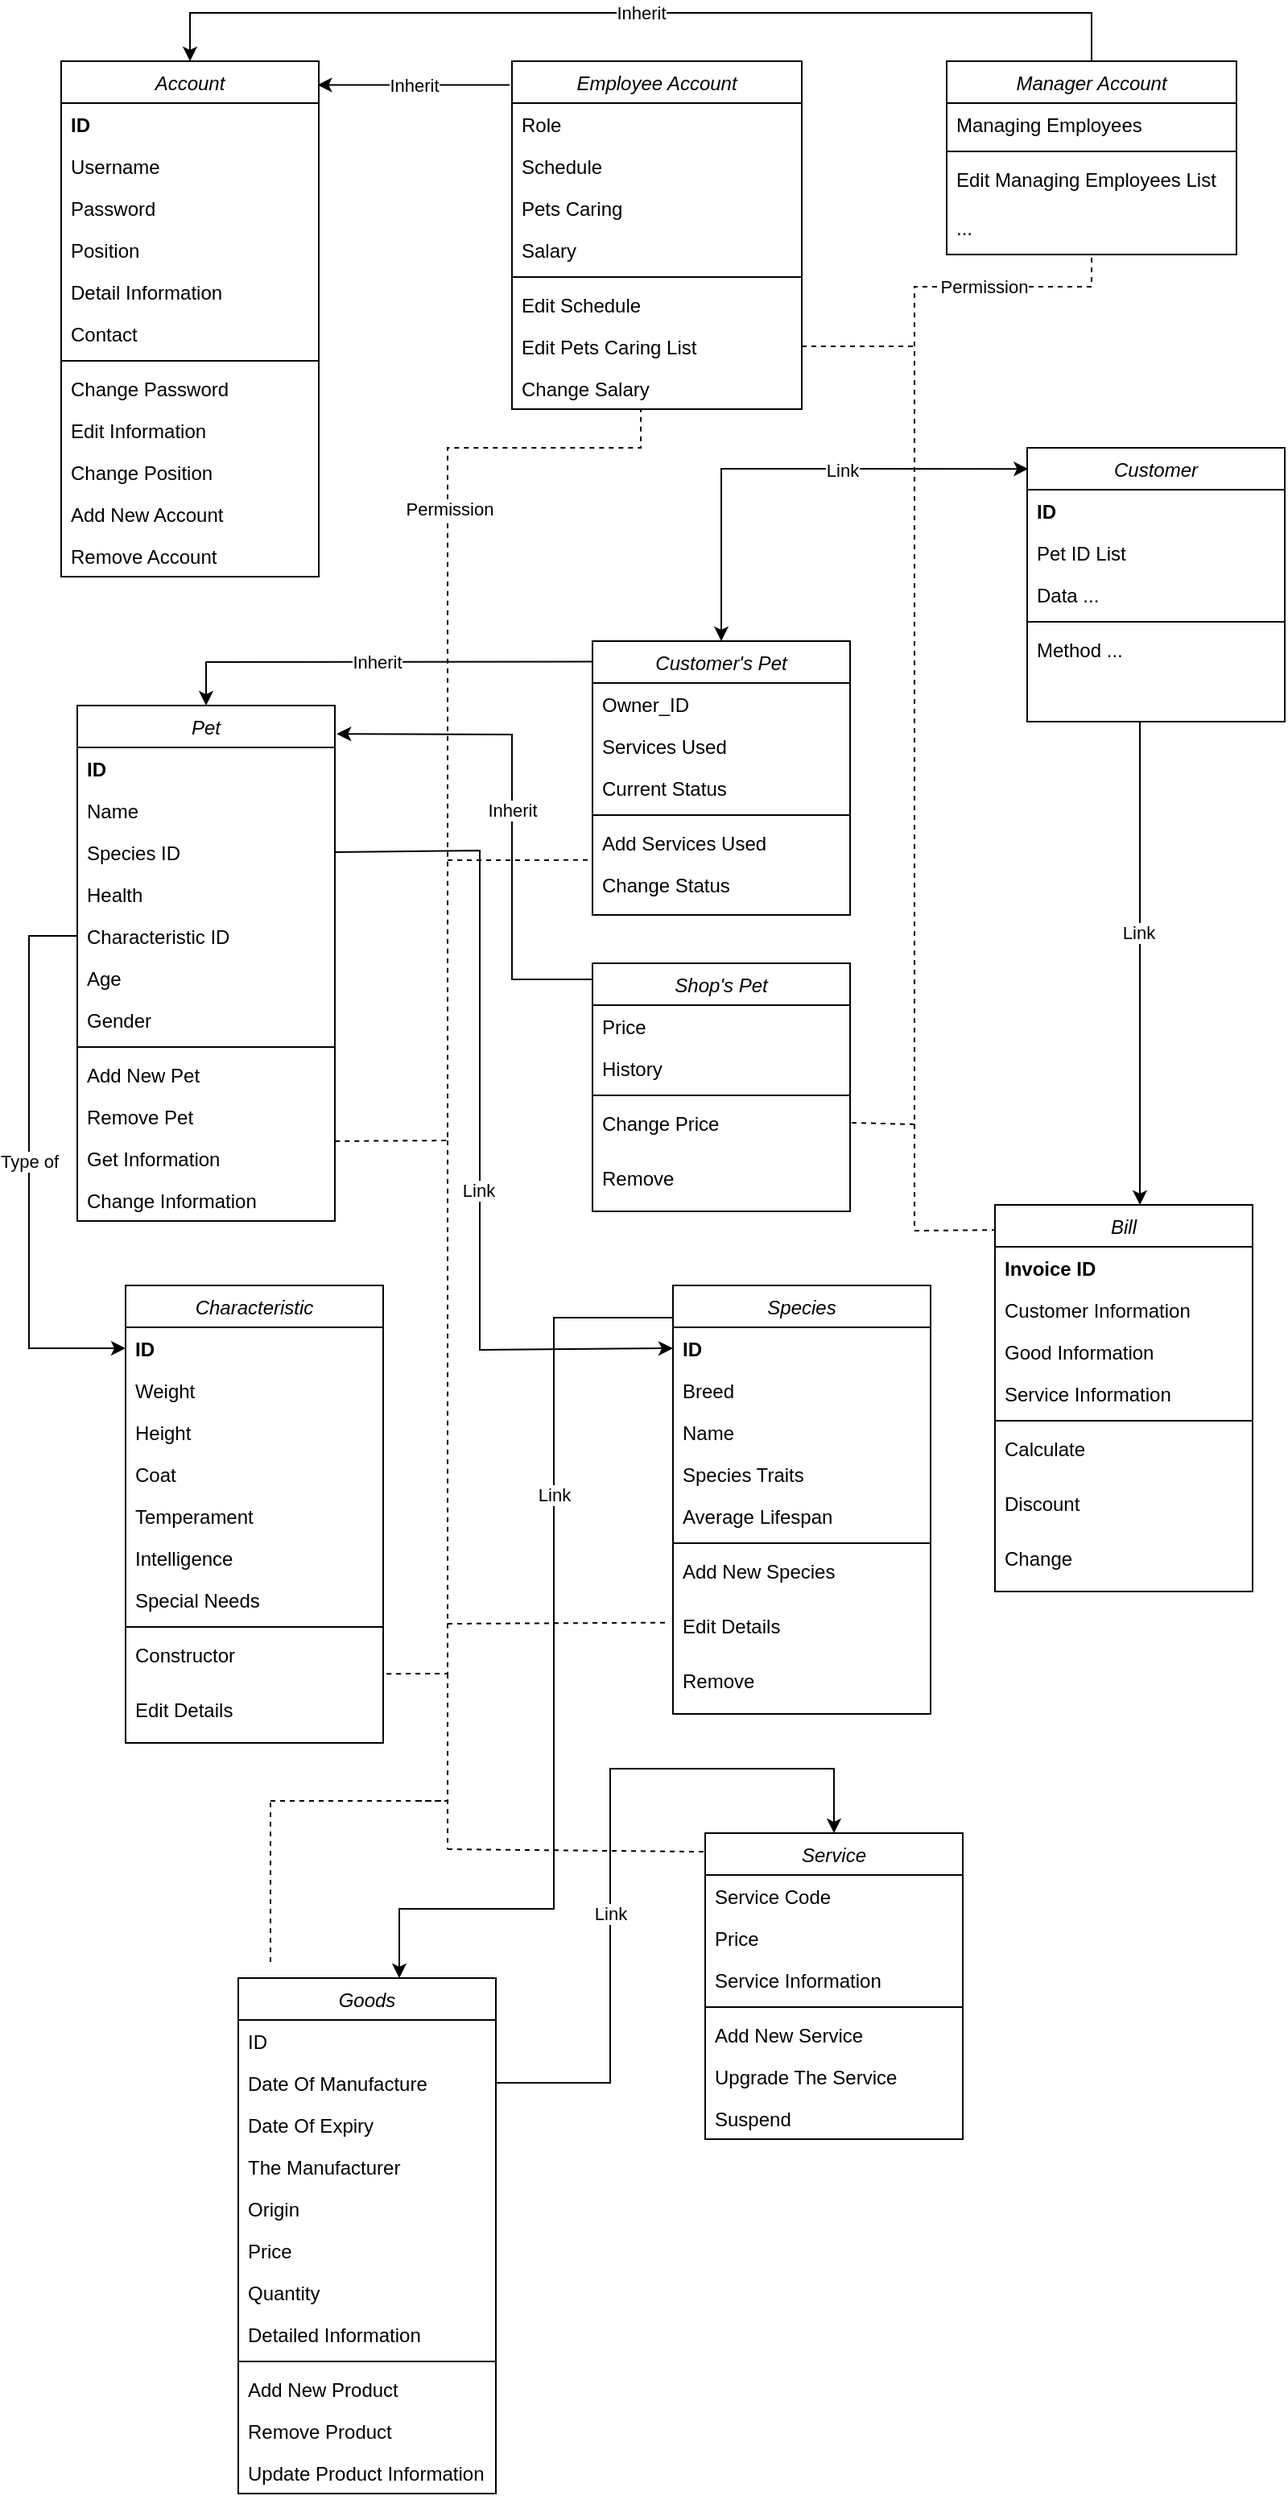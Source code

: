 <mxfile version="22.0.0" type="device">
  <diagram name="Page-1" id="6133507b-19e7-1e82-6fc7-422aa6c4b21f">
    <mxGraphModel dx="794" dy="456" grid="1" gridSize="10" guides="1" tooltips="1" connect="1" arrows="1" fold="1" page="1" pageScale="1" pageWidth="1700" pageHeight="1100" background="none" math="0" shadow="0">
      <root>
        <mxCell id="0" />
        <mxCell id="1" parent="0" />
        <mxCell id="vD1JZqpkQkLd41zSrWbo-14" value="Account" style="swimlane;fontStyle=2;align=center;verticalAlign=top;childLayout=stackLayout;horizontal=1;startSize=26;horizontalStack=0;resizeParent=1;resizeLast=0;collapsible=1;marginBottom=0;rounded=0;shadow=0;strokeWidth=1;" parent="1" vertex="1">
          <mxGeometry x="40" y="40" width="160" height="320" as="geometry">
            <mxRectangle x="220" y="120" width="160" height="26" as="alternateBounds" />
          </mxGeometry>
        </mxCell>
        <mxCell id="vD1JZqpkQkLd41zSrWbo-17" value="ID" style="text;align=left;verticalAlign=top;spacingLeft=4;spacingRight=4;overflow=hidden;rotatable=0;points=[[0,0.5],[1,0.5]];portConstraint=eastwest;rounded=0;shadow=0;html=0;fontStyle=1" parent="vD1JZqpkQkLd41zSrWbo-14" vertex="1">
          <mxGeometry y="26" width="160" height="26" as="geometry" />
        </mxCell>
        <mxCell id="vD1JZqpkQkLd41zSrWbo-15" value="Username" style="text;align=left;verticalAlign=top;spacingLeft=4;spacingRight=4;overflow=hidden;rotatable=0;points=[[0,0.5],[1,0.5]];portConstraint=eastwest;fontStyle=0" parent="vD1JZqpkQkLd41zSrWbo-14" vertex="1">
          <mxGeometry y="52" width="160" height="26" as="geometry" />
        </mxCell>
        <mxCell id="vD1JZqpkQkLd41zSrWbo-21" value="Password    " style="text;align=left;verticalAlign=top;spacingLeft=4;spacingRight=4;overflow=hidden;rotatable=0;points=[[0,0.5],[1,0.5]];portConstraint=eastwest;rounded=0;shadow=0;html=0;" parent="vD1JZqpkQkLd41zSrWbo-14" vertex="1">
          <mxGeometry y="78" width="160" height="26" as="geometry" />
        </mxCell>
        <mxCell id="vD1JZqpkQkLd41zSrWbo-23" value="Position" style="text;align=left;verticalAlign=top;spacingLeft=4;spacingRight=4;overflow=hidden;rotatable=0;points=[[0,0.5],[1,0.5]];portConstraint=eastwest;rounded=0;shadow=0;html=0;" parent="vD1JZqpkQkLd41zSrWbo-14" vertex="1">
          <mxGeometry y="104" width="160" height="26" as="geometry" />
        </mxCell>
        <mxCell id="vD1JZqpkQkLd41zSrWbo-24" value="Detail Information" style="text;align=left;verticalAlign=top;spacingLeft=4;spacingRight=4;overflow=hidden;rotatable=0;points=[[0,0.5],[1,0.5]];portConstraint=eastwest;rounded=0;shadow=0;html=0;" parent="vD1JZqpkQkLd41zSrWbo-14" vertex="1">
          <mxGeometry y="130" width="160" height="26" as="geometry" />
        </mxCell>
        <mxCell id="vD1JZqpkQkLd41zSrWbo-25" value="Contact" style="text;align=left;verticalAlign=top;spacingLeft=4;spacingRight=4;overflow=hidden;rotatable=0;points=[[0,0.5],[1,0.5]];portConstraint=eastwest;rounded=0;shadow=0;html=0;" parent="vD1JZqpkQkLd41zSrWbo-14" vertex="1">
          <mxGeometry y="156" width="160" height="26" as="geometry" />
        </mxCell>
        <mxCell id="vD1JZqpkQkLd41zSrWbo-18" value="" style="line;html=1;strokeWidth=1;align=left;verticalAlign=middle;spacingTop=-1;spacingLeft=3;spacingRight=3;rotatable=0;labelPosition=right;points=[];portConstraint=eastwest;" parent="vD1JZqpkQkLd41zSrWbo-14" vertex="1">
          <mxGeometry y="182" width="160" height="8" as="geometry" />
        </mxCell>
        <mxCell id="vD1JZqpkQkLd41zSrWbo-19" value="Change Password" style="text;align=left;verticalAlign=top;spacingLeft=4;spacingRight=4;overflow=hidden;rotatable=0;points=[[0,0.5],[1,0.5]];portConstraint=eastwest;" parent="vD1JZqpkQkLd41zSrWbo-14" vertex="1">
          <mxGeometry y="190" width="160" height="26" as="geometry" />
        </mxCell>
        <mxCell id="9jDFmo8RzugIODC1hnWa-2" value="Edit Information" style="text;align=left;verticalAlign=top;spacingLeft=4;spacingRight=4;overflow=hidden;rotatable=0;points=[[0,0.5],[1,0.5]];portConstraint=eastwest;" parent="vD1JZqpkQkLd41zSrWbo-14" vertex="1">
          <mxGeometry y="216" width="160" height="26" as="geometry" />
        </mxCell>
        <mxCell id="vD1JZqpkQkLd41zSrWbo-27" value="Change Position" style="text;align=left;verticalAlign=top;spacingLeft=4;spacingRight=4;overflow=hidden;rotatable=0;points=[[0,0.5],[1,0.5]];portConstraint=eastwest;" parent="vD1JZqpkQkLd41zSrWbo-14" vertex="1">
          <mxGeometry y="242" width="160" height="26" as="geometry" />
        </mxCell>
        <mxCell id="vD1JZqpkQkLd41zSrWbo-66" value="Add New Account" style="text;align=left;verticalAlign=top;spacingLeft=4;spacingRight=4;overflow=hidden;rotatable=0;points=[[0,0.5],[1,0.5]];portConstraint=eastwest;" parent="vD1JZqpkQkLd41zSrWbo-14" vertex="1">
          <mxGeometry y="268" width="160" height="26" as="geometry" />
        </mxCell>
        <mxCell id="9jDFmo8RzugIODC1hnWa-1" value="Remove Account" style="text;align=left;verticalAlign=top;spacingLeft=4;spacingRight=4;overflow=hidden;rotatable=0;points=[[0,0.5],[1,0.5]];portConstraint=eastwest;" parent="vD1JZqpkQkLd41zSrWbo-14" vertex="1">
          <mxGeometry y="294" width="160" height="26" as="geometry" />
        </mxCell>
        <mxCell id="vD1JZqpkQkLd41zSrWbo-28" value="Employee Account" style="swimlane;fontStyle=2;align=center;verticalAlign=top;childLayout=stackLayout;horizontal=1;startSize=26;horizontalStack=0;resizeParent=1;resizeLast=0;collapsible=1;marginBottom=0;rounded=0;shadow=0;strokeWidth=1;" parent="1" vertex="1">
          <mxGeometry x="320" y="40" width="180" height="216" as="geometry">
            <mxRectangle x="220" y="120" width="160" height="26" as="alternateBounds" />
          </mxGeometry>
        </mxCell>
        <mxCell id="9jDFmo8RzugIODC1hnWa-51" value="Role" style="text;align=left;verticalAlign=top;spacingLeft=4;spacingRight=4;overflow=hidden;rotatable=0;points=[[0,0.5],[1,0.5]];portConstraint=eastwest;rounded=0;shadow=0;html=0;" parent="vD1JZqpkQkLd41zSrWbo-28" vertex="1">
          <mxGeometry y="26" width="180" height="26" as="geometry" />
        </mxCell>
        <mxCell id="vD1JZqpkQkLd41zSrWbo-49" value="Schedule" style="text;align=left;verticalAlign=top;spacingLeft=4;spacingRight=4;overflow=hidden;rotatable=0;points=[[0,0.5],[1,0.5]];portConstraint=eastwest;rounded=0;shadow=0;html=0;" parent="vD1JZqpkQkLd41zSrWbo-28" vertex="1">
          <mxGeometry y="52" width="180" height="26" as="geometry" />
        </mxCell>
        <mxCell id="vD1JZqpkQkLd41zSrWbo-50" value="Pets Caring" style="text;align=left;verticalAlign=top;spacingLeft=4;spacingRight=4;overflow=hidden;rotatable=0;points=[[0,0.5],[1,0.5]];portConstraint=eastwest;rounded=0;shadow=0;html=0;" parent="vD1JZqpkQkLd41zSrWbo-28" vertex="1">
          <mxGeometry y="78" width="180" height="26" as="geometry" />
        </mxCell>
        <mxCell id="vD1JZqpkQkLd41zSrWbo-34" value="Salary" style="text;align=left;verticalAlign=top;spacingLeft=4;spacingRight=4;overflow=hidden;rotatable=0;points=[[0,0.5],[1,0.5]];portConstraint=eastwest;rounded=0;shadow=0;html=0;" parent="vD1JZqpkQkLd41zSrWbo-28" vertex="1">
          <mxGeometry y="104" width="180" height="26" as="geometry" />
        </mxCell>
        <mxCell id="vD1JZqpkQkLd41zSrWbo-35" value="" style="line;html=1;strokeWidth=1;align=left;verticalAlign=middle;spacingTop=-1;spacingLeft=3;spacingRight=3;rotatable=0;labelPosition=right;points=[];portConstraint=eastwest;" parent="vD1JZqpkQkLd41zSrWbo-28" vertex="1">
          <mxGeometry y="130" width="180" height="8" as="geometry" />
        </mxCell>
        <mxCell id="vD1JZqpkQkLd41zSrWbo-52" value="Edit Schedule" style="text;align=left;verticalAlign=top;spacingLeft=4;spacingRight=4;overflow=hidden;rotatable=0;points=[[0,0.5],[1,0.5]];portConstraint=eastwest;" parent="vD1JZqpkQkLd41zSrWbo-28" vertex="1">
          <mxGeometry y="138" width="180" height="26" as="geometry" />
        </mxCell>
        <mxCell id="vD1JZqpkQkLd41zSrWbo-51" value="Edit Pets Caring List" style="text;align=left;verticalAlign=top;spacingLeft=4;spacingRight=4;overflow=hidden;rotatable=0;points=[[0,0.5],[1,0.5]];portConstraint=eastwest;" parent="vD1JZqpkQkLd41zSrWbo-28" vertex="1">
          <mxGeometry y="164" width="180" height="26" as="geometry" />
        </mxCell>
        <mxCell id="9jDFmo8RzugIODC1hnWa-3" value="Change Salary" style="text;align=left;verticalAlign=top;spacingLeft=4;spacingRight=4;overflow=hidden;rotatable=0;points=[[0,0.5],[1,0.5]];portConstraint=eastwest;" parent="vD1JZqpkQkLd41zSrWbo-28" vertex="1">
          <mxGeometry y="190" width="180" height="26" as="geometry" />
        </mxCell>
        <mxCell id="vD1JZqpkQkLd41zSrWbo-43" value="" style="endArrow=classic;html=1;rounded=0;entryX=0.995;entryY=0.046;entryDx=0;entryDy=0;entryPerimeter=0;exitX=-0.008;exitY=0.068;exitDx=0;exitDy=0;exitPerimeter=0;" parent="1" source="vD1JZqpkQkLd41zSrWbo-28" target="vD1JZqpkQkLd41zSrWbo-14" edge="1">
          <mxGeometry relative="1" as="geometry">
            <mxPoint x="370" y="50" as="sourcePoint" />
            <mxPoint x="210" y="50" as="targetPoint" />
          </mxGeometry>
        </mxCell>
        <mxCell id="vD1JZqpkQkLd41zSrWbo-44" value="Inherit" style="edgeLabel;resizable=0;html=1;align=center;verticalAlign=middle;" parent="vD1JZqpkQkLd41zSrWbo-43" connectable="0" vertex="1">
          <mxGeometry relative="1" as="geometry" />
        </mxCell>
        <mxCell id="vD1JZqpkQkLd41zSrWbo-54" value="Manager Account" style="swimlane;fontStyle=2;align=center;verticalAlign=top;childLayout=stackLayout;horizontal=1;startSize=26;horizontalStack=0;resizeParent=1;resizeLast=0;collapsible=1;marginBottom=0;rounded=0;shadow=0;strokeWidth=1;" parent="1" vertex="1">
          <mxGeometry x="590" y="40" width="180" height="120" as="geometry">
            <mxRectangle x="220" y="120" width="160" height="26" as="alternateBounds" />
          </mxGeometry>
        </mxCell>
        <mxCell id="vD1JZqpkQkLd41zSrWbo-57" value="Managing Employees" style="text;align=left;verticalAlign=top;spacingLeft=4;spacingRight=4;overflow=hidden;rotatable=0;points=[[0,0.5],[1,0.5]];portConstraint=eastwest;rounded=0;shadow=0;html=0;" parent="vD1JZqpkQkLd41zSrWbo-54" vertex="1">
          <mxGeometry y="26" width="180" height="26" as="geometry" />
        </mxCell>
        <mxCell id="vD1JZqpkQkLd41zSrWbo-58" value="" style="line;html=1;strokeWidth=1;align=left;verticalAlign=middle;spacingTop=-1;spacingLeft=3;spacingRight=3;rotatable=0;labelPosition=right;points=[];portConstraint=eastwest;" parent="vD1JZqpkQkLd41zSrWbo-54" vertex="1">
          <mxGeometry y="52" width="180" height="8" as="geometry" />
        </mxCell>
        <mxCell id="9jDFmo8RzugIODC1hnWa-4" value="Edit Managing Employees List" style="text;align=left;verticalAlign=top;spacingLeft=4;spacingRight=4;overflow=hidden;rotatable=0;points=[[0,0.5],[1,0.5]];portConstraint=eastwest;" parent="vD1JZqpkQkLd41zSrWbo-54" vertex="1">
          <mxGeometry y="60" width="180" height="30" as="geometry" />
        </mxCell>
        <mxCell id="9jDFmo8RzugIODC1hnWa-8" value="..." style="text;align=left;verticalAlign=top;spacingLeft=4;spacingRight=4;overflow=hidden;rotatable=0;points=[[0,0.5],[1,0.5]];portConstraint=eastwest;" parent="vD1JZqpkQkLd41zSrWbo-54" vertex="1">
          <mxGeometry y="90" width="180" height="30" as="geometry" />
        </mxCell>
        <mxCell id="vD1JZqpkQkLd41zSrWbo-62" value="" style="endArrow=classic;html=1;rounded=0;entryX=0.5;entryY=0;entryDx=0;entryDy=0;" parent="1" target="vD1JZqpkQkLd41zSrWbo-14" edge="1">
          <mxGeometry relative="1" as="geometry">
            <mxPoint x="680" y="40" as="sourcePoint" />
            <mxPoint x="200" y="10" as="targetPoint" />
            <Array as="points">
              <mxPoint x="680" y="10" />
              <mxPoint x="120" y="10" />
            </Array>
          </mxGeometry>
        </mxCell>
        <mxCell id="vD1JZqpkQkLd41zSrWbo-63" value="Inherit" style="edgeLabel;resizable=0;html=1;align=center;verticalAlign=middle;" parent="vD1JZqpkQkLd41zSrWbo-62" connectable="0" vertex="1">
          <mxGeometry relative="1" as="geometry" />
        </mxCell>
        <mxCell id="9jDFmo8RzugIODC1hnWa-13" value="Pet" style="swimlane;fontStyle=2;align=center;verticalAlign=top;childLayout=stackLayout;horizontal=1;startSize=26;horizontalStack=0;resizeParent=1;resizeLast=0;collapsible=1;marginBottom=0;rounded=0;shadow=0;strokeWidth=1;" parent="1" vertex="1">
          <mxGeometry x="50" y="440" width="160" height="320" as="geometry">
            <mxRectangle x="220" y="120" width="160" height="26" as="alternateBounds" />
          </mxGeometry>
        </mxCell>
        <mxCell id="9jDFmo8RzugIODC1hnWa-14" value="ID" style="text;align=left;verticalAlign=top;spacingLeft=4;spacingRight=4;overflow=hidden;rotatable=0;points=[[0,0.5],[1,0.5]];portConstraint=eastwest;rounded=0;shadow=0;html=0;fontStyle=1" parent="9jDFmo8RzugIODC1hnWa-13" vertex="1">
          <mxGeometry y="26" width="160" height="26" as="geometry" />
        </mxCell>
        <mxCell id="9jDFmo8RzugIODC1hnWa-15" value="Name" style="text;align=left;verticalAlign=top;spacingLeft=4;spacingRight=4;overflow=hidden;rotatable=0;points=[[0,0.5],[1,0.5]];portConstraint=eastwest;fontStyle=0" parent="9jDFmo8RzugIODC1hnWa-13" vertex="1">
          <mxGeometry y="52" width="160" height="26" as="geometry" />
        </mxCell>
        <mxCell id="9jDFmo8RzugIODC1hnWa-16" value="Species ID" style="text;align=left;verticalAlign=top;spacingLeft=4;spacingRight=4;overflow=hidden;rotatable=0;points=[[0,0.5],[1,0.5]];portConstraint=eastwest;rounded=0;shadow=0;html=0;" parent="9jDFmo8RzugIODC1hnWa-13" vertex="1">
          <mxGeometry y="78" width="160" height="26" as="geometry" />
        </mxCell>
        <mxCell id="9jDFmo8RzugIODC1hnWa-38" value="Health" style="text;align=left;verticalAlign=top;spacingLeft=4;spacingRight=4;overflow=hidden;rotatable=0;points=[[0,0.5],[1,0.5]];portConstraint=eastwest;rounded=0;shadow=0;html=0;" parent="9jDFmo8RzugIODC1hnWa-13" vertex="1">
          <mxGeometry y="104" width="160" height="26" as="geometry" />
        </mxCell>
        <mxCell id="9jDFmo8RzugIODC1hnWa-17" value="Characteristic ID" style="text;align=left;verticalAlign=top;spacingLeft=4;spacingRight=4;overflow=hidden;rotatable=0;points=[[0,0.5],[1,0.5]];portConstraint=eastwest;rounded=0;shadow=0;html=0;" parent="9jDFmo8RzugIODC1hnWa-13" vertex="1">
          <mxGeometry y="130" width="160" height="26" as="geometry" />
        </mxCell>
        <mxCell id="9jDFmo8RzugIODC1hnWa-18" value="Age" style="text;align=left;verticalAlign=top;spacingLeft=4;spacingRight=4;overflow=hidden;rotatable=0;points=[[0,0.5],[1,0.5]];portConstraint=eastwest;rounded=0;shadow=0;html=0;" parent="9jDFmo8RzugIODC1hnWa-13" vertex="1">
          <mxGeometry y="156" width="160" height="26" as="geometry" />
        </mxCell>
        <mxCell id="9jDFmo8RzugIODC1hnWa-19" value="Gender" style="text;align=left;verticalAlign=top;spacingLeft=4;spacingRight=4;overflow=hidden;rotatable=0;points=[[0,0.5],[1,0.5]];portConstraint=eastwest;rounded=0;shadow=0;html=0;" parent="9jDFmo8RzugIODC1hnWa-13" vertex="1">
          <mxGeometry y="182" width="160" height="26" as="geometry" />
        </mxCell>
        <mxCell id="9jDFmo8RzugIODC1hnWa-20" value="" style="line;html=1;strokeWidth=1;align=left;verticalAlign=middle;spacingTop=-1;spacingLeft=3;spacingRight=3;rotatable=0;labelPosition=right;points=[];portConstraint=eastwest;" parent="9jDFmo8RzugIODC1hnWa-13" vertex="1">
          <mxGeometry y="208" width="160" height="8" as="geometry" />
        </mxCell>
        <mxCell id="9jDFmo8RzugIODC1hnWa-21" value="Add New Pet" style="text;align=left;verticalAlign=top;spacingLeft=4;spacingRight=4;overflow=hidden;rotatable=0;points=[[0,0.5],[1,0.5]];portConstraint=eastwest;" parent="9jDFmo8RzugIODC1hnWa-13" vertex="1">
          <mxGeometry y="216" width="160" height="26" as="geometry" />
        </mxCell>
        <mxCell id="9jDFmo8RzugIODC1hnWa-22" value="Remove Pet" style="text;align=left;verticalAlign=top;spacingLeft=4;spacingRight=4;overflow=hidden;rotatable=0;points=[[0,0.5],[1,0.5]];portConstraint=eastwest;" parent="9jDFmo8RzugIODC1hnWa-13" vertex="1">
          <mxGeometry y="242" width="160" height="26" as="geometry" />
        </mxCell>
        <mxCell id="9jDFmo8RzugIODC1hnWa-24" value="Get Information" style="text;align=left;verticalAlign=top;spacingLeft=4;spacingRight=4;overflow=hidden;rotatable=0;points=[[0,0.5],[1,0.5]];portConstraint=eastwest;" parent="9jDFmo8RzugIODC1hnWa-13" vertex="1">
          <mxGeometry y="268" width="160" height="26" as="geometry" />
        </mxCell>
        <mxCell id="9jDFmo8RzugIODC1hnWa-23" value="Change Information" style="text;align=left;verticalAlign=top;spacingLeft=4;spacingRight=4;overflow=hidden;rotatable=0;points=[[0,0.5],[1,0.5]];portConstraint=eastwest;" parent="9jDFmo8RzugIODC1hnWa-13" vertex="1">
          <mxGeometry y="294" width="160" height="26" as="geometry" />
        </mxCell>
        <mxCell id="9jDFmo8RzugIODC1hnWa-26" value="Customer&#39;s Pet" style="swimlane;fontStyle=2;align=center;verticalAlign=top;childLayout=stackLayout;horizontal=1;startSize=26;horizontalStack=0;resizeParent=1;resizeLast=0;collapsible=1;marginBottom=0;rounded=0;shadow=0;strokeWidth=1;" parent="1" vertex="1">
          <mxGeometry x="370" y="400" width="160" height="170" as="geometry">
            <mxRectangle x="220" y="120" width="160" height="26" as="alternateBounds" />
          </mxGeometry>
        </mxCell>
        <mxCell id="9jDFmo8RzugIODC1hnWa-31" value="Owner_ID" style="text;align=left;verticalAlign=top;spacingLeft=4;spacingRight=4;overflow=hidden;rotatable=0;points=[[0,0.5],[1,0.5]];portConstraint=eastwest;rounded=0;shadow=0;html=0;" parent="9jDFmo8RzugIODC1hnWa-26" vertex="1">
          <mxGeometry y="26" width="160" height="26" as="geometry" />
        </mxCell>
        <mxCell id="9jDFmo8RzugIODC1hnWa-32" value="Services Used" style="text;align=left;verticalAlign=top;spacingLeft=4;spacingRight=4;overflow=hidden;rotatable=0;points=[[0,0.5],[1,0.5]];portConstraint=eastwest;rounded=0;shadow=0;html=0;" parent="9jDFmo8RzugIODC1hnWa-26" vertex="1">
          <mxGeometry y="52" width="160" height="26" as="geometry" />
        </mxCell>
        <mxCell id="9jDFmo8RzugIODC1hnWa-39" value="Current Status" style="text;align=left;verticalAlign=top;spacingLeft=4;spacingRight=4;overflow=hidden;rotatable=0;points=[[0,0.5],[1,0.5]];portConstraint=eastwest;rounded=0;shadow=0;html=0;" parent="9jDFmo8RzugIODC1hnWa-26" vertex="1">
          <mxGeometry y="78" width="160" height="26" as="geometry" />
        </mxCell>
        <mxCell id="9jDFmo8RzugIODC1hnWa-33" value="" style="line;html=1;strokeWidth=1;align=left;verticalAlign=middle;spacingTop=-1;spacingLeft=3;spacingRight=3;rotatable=0;labelPosition=right;points=[];portConstraint=eastwest;" parent="9jDFmo8RzugIODC1hnWa-26" vertex="1">
          <mxGeometry y="104" width="160" height="8" as="geometry" />
        </mxCell>
        <mxCell id="9jDFmo8RzugIODC1hnWa-34" value="Add Services Used" style="text;align=left;verticalAlign=top;spacingLeft=4;spacingRight=4;overflow=hidden;rotatable=0;points=[[0,0.5],[1,0.5]];portConstraint=eastwest;" parent="9jDFmo8RzugIODC1hnWa-26" vertex="1">
          <mxGeometry y="112" width="160" height="26" as="geometry" />
        </mxCell>
        <mxCell id="9jDFmo8RzugIODC1hnWa-35" value="Change Status" style="text;align=left;verticalAlign=top;spacingLeft=4;spacingRight=4;overflow=hidden;rotatable=0;points=[[0,0.5],[1,0.5]];portConstraint=eastwest;" parent="9jDFmo8RzugIODC1hnWa-26" vertex="1">
          <mxGeometry y="138" width="160" height="26" as="geometry" />
        </mxCell>
        <mxCell id="9jDFmo8RzugIODC1hnWa-40" value="" style="endArrow=classic;html=1;rounded=0;entryX=0.5;entryY=0;entryDx=0;entryDy=0;exitX=-0.002;exitY=0.075;exitDx=0;exitDy=0;exitPerimeter=0;" parent="1" source="9jDFmo8RzugIODC1hnWa-26" target="9jDFmo8RzugIODC1hnWa-13" edge="1">
          <mxGeometry relative="1" as="geometry">
            <mxPoint x="660" y="440" as="sourcePoint" />
            <mxPoint x="100" y="465" as="targetPoint" />
            <Array as="points">
              <mxPoint x="130" y="413" />
            </Array>
          </mxGeometry>
        </mxCell>
        <mxCell id="9jDFmo8RzugIODC1hnWa-41" value="Inherit" style="edgeLabel;resizable=0;html=1;align=center;verticalAlign=middle;" parent="9jDFmo8RzugIODC1hnWa-40" connectable="0" vertex="1">
          <mxGeometry relative="1" as="geometry" />
        </mxCell>
        <mxCell id="9jDFmo8RzugIODC1hnWa-42" value="Shop&#39;s Pet" style="swimlane;fontStyle=2;align=center;verticalAlign=top;childLayout=stackLayout;horizontal=1;startSize=26;horizontalStack=0;resizeParent=1;resizeLast=0;collapsible=1;marginBottom=0;rounded=0;shadow=0;strokeWidth=1;" parent="1" vertex="1">
          <mxGeometry x="370" y="600" width="160" height="154" as="geometry">
            <mxRectangle x="220" y="120" width="160" height="26" as="alternateBounds" />
          </mxGeometry>
        </mxCell>
        <mxCell id="9jDFmo8RzugIODC1hnWa-43" value="Price" style="text;align=left;verticalAlign=top;spacingLeft=4;spacingRight=4;overflow=hidden;rotatable=0;points=[[0,0.5],[1,0.5]];portConstraint=eastwest;rounded=0;shadow=0;html=0;" parent="9jDFmo8RzugIODC1hnWa-42" vertex="1">
          <mxGeometry y="26" width="160" height="26" as="geometry" />
        </mxCell>
        <mxCell id="9jDFmo8RzugIODC1hnWa-44" value="History" style="text;align=left;verticalAlign=top;spacingLeft=4;spacingRight=4;overflow=hidden;rotatable=0;points=[[0,0.5],[1,0.5]];portConstraint=eastwest;rounded=0;shadow=0;html=0;" parent="9jDFmo8RzugIODC1hnWa-42" vertex="1">
          <mxGeometry y="52" width="160" height="26" as="geometry" />
        </mxCell>
        <mxCell id="9jDFmo8RzugIODC1hnWa-46" value="" style="line;html=1;strokeWidth=1;align=left;verticalAlign=middle;spacingTop=-1;spacingLeft=3;spacingRight=3;rotatable=0;labelPosition=right;points=[];portConstraint=eastwest;" parent="9jDFmo8RzugIODC1hnWa-42" vertex="1">
          <mxGeometry y="78" width="160" height="8" as="geometry" />
        </mxCell>
        <mxCell id="9jDFmo8RzugIODC1hnWa-47" value="Change Price" style="text;align=left;verticalAlign=top;spacingLeft=4;spacingRight=4;overflow=hidden;rotatable=0;points=[[0,0.5],[1,0.5]];portConstraint=eastwest;" parent="9jDFmo8RzugIODC1hnWa-42" vertex="1">
          <mxGeometry y="86" width="160" height="34" as="geometry" />
        </mxCell>
        <mxCell id="9jDFmo8RzugIODC1hnWa-102" value="Remove" style="text;align=left;verticalAlign=top;spacingLeft=4;spacingRight=4;overflow=hidden;rotatable=0;points=[[0,0.5],[1,0.5]];portConstraint=eastwest;" parent="9jDFmo8RzugIODC1hnWa-42" vertex="1">
          <mxGeometry y="120" width="160" height="34" as="geometry" />
        </mxCell>
        <mxCell id="9jDFmo8RzugIODC1hnWa-49" value="" style="endArrow=classic;html=1;rounded=0;entryX=1.007;entryY=0.055;entryDx=0;entryDy=0;exitX=-0.002;exitY=0.075;exitDx=0;exitDy=0;exitPerimeter=0;entryPerimeter=0;" parent="1" target="9jDFmo8RzugIODC1hnWa-13" edge="1">
          <mxGeometry relative="1" as="geometry">
            <mxPoint x="370" y="610" as="sourcePoint" />
            <mxPoint x="130" y="637" as="targetPoint" />
            <Array as="points">
              <mxPoint x="320" y="610" />
              <mxPoint x="320" y="458" />
            </Array>
          </mxGeometry>
        </mxCell>
        <mxCell id="9jDFmo8RzugIODC1hnWa-50" value="Inherit" style="edgeLabel;resizable=0;html=1;align=center;verticalAlign=middle;" parent="9jDFmo8RzugIODC1hnWa-49" connectable="0" vertex="1">
          <mxGeometry relative="1" as="geometry" />
        </mxCell>
        <mxCell id="9jDFmo8RzugIODC1hnWa-53" value="Species" style="swimlane;fontStyle=2;align=center;verticalAlign=top;childLayout=stackLayout;horizontal=1;startSize=26;horizontalStack=0;resizeParent=1;resizeLast=0;collapsible=1;marginBottom=0;rounded=0;shadow=0;strokeWidth=1;" parent="1" vertex="1">
          <mxGeometry x="420" y="800" width="160" height="266" as="geometry">
            <mxRectangle x="220" y="120" width="160" height="26" as="alternateBounds" />
          </mxGeometry>
        </mxCell>
        <mxCell id="9jDFmo8RzugIODC1hnWa-54" value="ID" style="text;align=left;verticalAlign=top;spacingLeft=4;spacingRight=4;overflow=hidden;rotatable=0;points=[[0,0.5],[1,0.5]];portConstraint=eastwest;rounded=0;shadow=0;html=0;fontStyle=1" parent="9jDFmo8RzugIODC1hnWa-53" vertex="1">
          <mxGeometry y="26" width="160" height="26" as="geometry" />
        </mxCell>
        <mxCell id="9jDFmo8RzugIODC1hnWa-55" value="Breed" style="text;align=left;verticalAlign=top;spacingLeft=4;spacingRight=4;overflow=hidden;rotatable=0;points=[[0,0.5],[1,0.5]];portConstraint=eastwest;rounded=0;shadow=0;html=0;" parent="9jDFmo8RzugIODC1hnWa-53" vertex="1">
          <mxGeometry y="52" width="160" height="26" as="geometry" />
        </mxCell>
        <mxCell id="9jDFmo8RzugIODC1hnWa-61" value="Name" style="text;align=left;verticalAlign=top;spacingLeft=4;spacingRight=4;overflow=hidden;rotatable=0;points=[[0,0.5],[1,0.5]];portConstraint=eastwest;rounded=0;shadow=0;html=0;" parent="9jDFmo8RzugIODC1hnWa-53" vertex="1">
          <mxGeometry y="78" width="160" height="26" as="geometry" />
        </mxCell>
        <mxCell id="9jDFmo8RzugIODC1hnWa-62" value="Species Traits" style="text;align=left;verticalAlign=top;spacingLeft=4;spacingRight=4;overflow=hidden;rotatable=0;points=[[0,0.5],[1,0.5]];portConstraint=eastwest;rounded=0;shadow=0;html=0;" parent="9jDFmo8RzugIODC1hnWa-53" vertex="1">
          <mxGeometry y="104" width="160" height="26" as="geometry" />
        </mxCell>
        <mxCell id="9jDFmo8RzugIODC1hnWa-63" value="Average Lifespan" style="text;align=left;verticalAlign=top;spacingLeft=4;spacingRight=4;overflow=hidden;rotatable=0;points=[[0,0.5],[1,0.5]];portConstraint=eastwest;rounded=0;shadow=0;html=0;" parent="9jDFmo8RzugIODC1hnWa-53" vertex="1">
          <mxGeometry y="130" width="160" height="26" as="geometry" />
        </mxCell>
        <mxCell id="9jDFmo8RzugIODC1hnWa-56" value="" style="line;html=1;strokeWidth=1;align=left;verticalAlign=middle;spacingTop=-1;spacingLeft=3;spacingRight=3;rotatable=0;labelPosition=right;points=[];portConstraint=eastwest;" parent="9jDFmo8RzugIODC1hnWa-53" vertex="1">
          <mxGeometry y="156" width="160" height="8" as="geometry" />
        </mxCell>
        <mxCell id="9jDFmo8RzugIODC1hnWa-92" value="Add New Species" style="text;align=left;verticalAlign=top;spacingLeft=4;spacingRight=4;overflow=hidden;rotatable=0;points=[[0,0.5],[1,0.5]];portConstraint=eastwest;" parent="9jDFmo8RzugIODC1hnWa-53" vertex="1">
          <mxGeometry y="164" width="160" height="34" as="geometry" />
        </mxCell>
        <mxCell id="9jDFmo8RzugIODC1hnWa-57" value="Edit Details" style="text;align=left;verticalAlign=top;spacingLeft=4;spacingRight=4;overflow=hidden;rotatable=0;points=[[0,0.5],[1,0.5]];portConstraint=eastwest;" parent="9jDFmo8RzugIODC1hnWa-53" vertex="1">
          <mxGeometry y="198" width="160" height="34" as="geometry" />
        </mxCell>
        <mxCell id="9jDFmo8RzugIODC1hnWa-93" value="Remove" style="text;align=left;verticalAlign=top;spacingLeft=4;spacingRight=4;overflow=hidden;rotatable=0;points=[[0,0.5],[1,0.5]];portConstraint=eastwest;" parent="9jDFmo8RzugIODC1hnWa-53" vertex="1">
          <mxGeometry y="232" width="160" height="34" as="geometry" />
        </mxCell>
        <mxCell id="9jDFmo8RzugIODC1hnWa-58" value="" style="endArrow=classic;html=1;rounded=0;exitX=1;exitY=0.5;exitDx=0;exitDy=0;entryX=0;entryY=0.5;entryDx=0;entryDy=0;" parent="1" source="9jDFmo8RzugIODC1hnWa-16" target="9jDFmo8RzugIODC1hnWa-54" edge="1">
          <mxGeometry width="50" height="50" relative="1" as="geometry">
            <mxPoint x="240" y="575" as="sourcePoint" />
            <mxPoint x="310" y="810" as="targetPoint" />
            <Array as="points">
              <mxPoint x="300" y="530" />
              <mxPoint x="300" y="840" />
            </Array>
          </mxGeometry>
        </mxCell>
        <mxCell id="9jDFmo8RzugIODC1hnWa-60" value="Link" style="edgeLabel;html=1;align=center;verticalAlign=middle;resizable=0;points=[];" parent="9jDFmo8RzugIODC1hnWa-58" vertex="1" connectable="0">
          <mxGeometry x="0.155" y="-1" relative="1" as="geometry">
            <mxPoint as="offset" />
          </mxGeometry>
        </mxCell>
        <mxCell id="9jDFmo8RzugIODC1hnWa-64" value="Characteristic" style="swimlane;fontStyle=2;align=center;verticalAlign=top;childLayout=stackLayout;horizontal=1;startSize=26;horizontalStack=0;resizeParent=1;resizeLast=0;collapsible=1;marginBottom=0;rounded=0;shadow=0;strokeWidth=1;" parent="1" vertex="1">
          <mxGeometry x="80" y="800" width="160" height="284" as="geometry">
            <mxRectangle x="220" y="120" width="160" height="26" as="alternateBounds" />
          </mxGeometry>
        </mxCell>
        <mxCell id="9jDFmo8RzugIODC1hnWa-65" value="ID" style="text;align=left;verticalAlign=top;spacingLeft=4;spacingRight=4;overflow=hidden;rotatable=0;points=[[0,0.5],[1,0.5]];portConstraint=eastwest;rounded=0;shadow=0;html=0;fontStyle=1" parent="9jDFmo8RzugIODC1hnWa-64" vertex="1">
          <mxGeometry y="26" width="160" height="26" as="geometry" />
        </mxCell>
        <mxCell id="9jDFmo8RzugIODC1hnWa-66" value="Weight" style="text;align=left;verticalAlign=top;spacingLeft=4;spacingRight=4;overflow=hidden;rotatable=0;points=[[0,0.5],[1,0.5]];portConstraint=eastwest;rounded=0;shadow=0;html=0;" parent="9jDFmo8RzugIODC1hnWa-64" vertex="1">
          <mxGeometry y="52" width="160" height="26" as="geometry" />
        </mxCell>
        <mxCell id="9jDFmo8RzugIODC1hnWa-67" value="Height" style="text;align=left;verticalAlign=top;spacingLeft=4;spacingRight=4;overflow=hidden;rotatable=0;points=[[0,0.5],[1,0.5]];portConstraint=eastwest;rounded=0;shadow=0;html=0;" parent="9jDFmo8RzugIODC1hnWa-64" vertex="1">
          <mxGeometry y="78" width="160" height="26" as="geometry" />
        </mxCell>
        <mxCell id="9jDFmo8RzugIODC1hnWa-68" value="Coat" style="text;align=left;verticalAlign=top;spacingLeft=4;spacingRight=4;overflow=hidden;rotatable=0;points=[[0,0.5],[1,0.5]];portConstraint=eastwest;rounded=0;shadow=0;html=0;" parent="9jDFmo8RzugIODC1hnWa-64" vertex="1">
          <mxGeometry y="104" width="160" height="26" as="geometry" />
        </mxCell>
        <mxCell id="9jDFmo8RzugIODC1hnWa-69" value="Temperament" style="text;align=left;verticalAlign=top;spacingLeft=4;spacingRight=4;overflow=hidden;rotatable=0;points=[[0,0.5],[1,0.5]];portConstraint=eastwest;rounded=0;shadow=0;html=0;" parent="9jDFmo8RzugIODC1hnWa-64" vertex="1">
          <mxGeometry y="130" width="160" height="26" as="geometry" />
        </mxCell>
        <mxCell id="9jDFmo8RzugIODC1hnWa-80" value="Intelligence" style="text;align=left;verticalAlign=top;spacingLeft=4;spacingRight=4;overflow=hidden;rotatable=0;points=[[0,0.5],[1,0.5]];portConstraint=eastwest;rounded=0;shadow=0;html=0;" parent="9jDFmo8RzugIODC1hnWa-64" vertex="1">
          <mxGeometry y="156" width="160" height="26" as="geometry" />
        </mxCell>
        <mxCell id="9jDFmo8RzugIODC1hnWa-81" value="Special Needs" style="text;align=left;verticalAlign=top;spacingLeft=4;spacingRight=4;overflow=hidden;rotatable=0;points=[[0,0.5],[1,0.5]];portConstraint=eastwest;rounded=0;shadow=0;html=0;" parent="9jDFmo8RzugIODC1hnWa-64" vertex="1">
          <mxGeometry y="182" width="160" height="26" as="geometry" />
        </mxCell>
        <mxCell id="9jDFmo8RzugIODC1hnWa-70" value="" style="line;html=1;strokeWidth=1;align=left;verticalAlign=middle;spacingTop=-1;spacingLeft=3;spacingRight=3;rotatable=0;labelPosition=right;points=[];portConstraint=eastwest;" parent="9jDFmo8RzugIODC1hnWa-64" vertex="1">
          <mxGeometry y="208" width="160" height="8" as="geometry" />
        </mxCell>
        <mxCell id="9jDFmo8RzugIODC1hnWa-94" value="Constructor" style="text;align=left;verticalAlign=top;spacingLeft=4;spacingRight=4;overflow=hidden;rotatable=0;points=[[0,0.5],[1,0.5]];portConstraint=eastwest;" parent="9jDFmo8RzugIODC1hnWa-64" vertex="1">
          <mxGeometry y="216" width="160" height="34" as="geometry" />
        </mxCell>
        <mxCell id="9jDFmo8RzugIODC1hnWa-71" value="Edit Details" style="text;align=left;verticalAlign=top;spacingLeft=4;spacingRight=4;overflow=hidden;rotatable=0;points=[[0,0.5],[1,0.5]];portConstraint=eastwest;" parent="9jDFmo8RzugIODC1hnWa-64" vertex="1">
          <mxGeometry y="250" width="160" height="34" as="geometry" />
        </mxCell>
        <mxCell id="9jDFmo8RzugIODC1hnWa-78" value="" style="endArrow=classic;html=1;rounded=0;exitX=0;exitY=0.5;exitDx=0;exitDy=0;entryX=0;entryY=0.5;entryDx=0;entryDy=0;" parent="1" source="9jDFmo8RzugIODC1hnWa-17" target="9jDFmo8RzugIODC1hnWa-65" edge="1">
          <mxGeometry width="50" height="50" relative="1" as="geometry">
            <mxPoint x="20" y="550" as="sourcePoint" />
            <mxPoint x="20" y="840" as="targetPoint" />
            <Array as="points">
              <mxPoint x="20" y="583" />
              <mxPoint x="20" y="839" />
            </Array>
          </mxGeometry>
        </mxCell>
        <mxCell id="9jDFmo8RzugIODC1hnWa-79" value="Type of" style="edgeLabel;html=1;align=center;verticalAlign=middle;resizable=0;points=[];" parent="9jDFmo8RzugIODC1hnWa-78" vertex="1" connectable="0">
          <mxGeometry x="-0.018" relative="1" as="geometry">
            <mxPoint as="offset" />
          </mxGeometry>
        </mxCell>
        <mxCell id="9jDFmo8RzugIODC1hnWa-83" value="Customer" style="swimlane;fontStyle=2;align=center;verticalAlign=top;childLayout=stackLayout;horizontal=1;startSize=26;horizontalStack=0;resizeParent=1;resizeLast=0;collapsible=1;marginBottom=0;rounded=0;shadow=0;strokeWidth=1;" parent="1" vertex="1">
          <mxGeometry x="640" y="280" width="160" height="170" as="geometry">
            <mxRectangle x="220" y="120" width="160" height="26" as="alternateBounds" />
          </mxGeometry>
        </mxCell>
        <mxCell id="9jDFmo8RzugIODC1hnWa-84" value="ID" style="text;align=left;verticalAlign=top;spacingLeft=4;spacingRight=4;overflow=hidden;rotatable=0;points=[[0,0.5],[1,0.5]];portConstraint=eastwest;rounded=0;shadow=0;html=0;fontStyle=1" parent="9jDFmo8RzugIODC1hnWa-83" vertex="1">
          <mxGeometry y="26" width="160" height="26" as="geometry" />
        </mxCell>
        <mxCell id="9jDFmo8RzugIODC1hnWa-85" value="Pet ID List" style="text;align=left;verticalAlign=top;spacingLeft=4;spacingRight=4;overflow=hidden;rotatable=0;points=[[0,0.5],[1,0.5]];portConstraint=eastwest;rounded=0;shadow=0;html=0;" parent="9jDFmo8RzugIODC1hnWa-83" vertex="1">
          <mxGeometry y="52" width="160" height="26" as="geometry" />
        </mxCell>
        <mxCell id="9jDFmo8RzugIODC1hnWa-95" value="Data ..." style="text;align=left;verticalAlign=top;spacingLeft=4;spacingRight=4;overflow=hidden;rotatable=0;points=[[0,0.5],[1,0.5]];portConstraint=eastwest;rounded=0;shadow=0;html=0;" parent="9jDFmo8RzugIODC1hnWa-83" vertex="1">
          <mxGeometry y="78" width="160" height="26" as="geometry" />
        </mxCell>
        <mxCell id="9jDFmo8RzugIODC1hnWa-87" value="" style="line;html=1;strokeWidth=1;align=left;verticalAlign=middle;spacingTop=-1;spacingLeft=3;spacingRight=3;rotatable=0;labelPosition=right;points=[];portConstraint=eastwest;" parent="9jDFmo8RzugIODC1hnWa-83" vertex="1">
          <mxGeometry y="104" width="160" height="8" as="geometry" />
        </mxCell>
        <mxCell id="9jDFmo8RzugIODC1hnWa-89" value="Method ..." style="text;align=left;verticalAlign=top;spacingLeft=4;spacingRight=4;overflow=hidden;rotatable=0;points=[[0,0.5],[1,0.5]];portConstraint=eastwest;" parent="9jDFmo8RzugIODC1hnWa-83" vertex="1">
          <mxGeometry y="112" width="160" height="26" as="geometry" />
        </mxCell>
        <mxCell id="9jDFmo8RzugIODC1hnWa-90" value="" style="endArrow=classic;startArrow=classic;html=1;rounded=0;entryX=0.004;entryY=0.077;entryDx=0;entryDy=0;entryPerimeter=0;" parent="1" target="9jDFmo8RzugIODC1hnWa-83" edge="1">
          <mxGeometry width="50" height="50" relative="1" as="geometry">
            <mxPoint x="450" y="400" as="sourcePoint" />
            <mxPoint x="500" y="350" as="targetPoint" />
            <Array as="points">
              <mxPoint x="450" y="293" />
            </Array>
          </mxGeometry>
        </mxCell>
        <mxCell id="9jDFmo8RzugIODC1hnWa-91" value="Link" style="edgeLabel;html=1;align=center;verticalAlign=middle;resizable=0;points=[];" parent="9jDFmo8RzugIODC1hnWa-90" vertex="1" connectable="0">
          <mxGeometry x="0.22" y="-1" relative="1" as="geometry">
            <mxPoint as="offset" />
          </mxGeometry>
        </mxCell>
        <mxCell id="9jDFmo8RzugIODC1hnWa-101" value="" style="endArrow=none;dashed=1;html=1;rounded=0;" parent="1" edge="1">
          <mxGeometry width="50" height="50" relative="1" as="geometry">
            <mxPoint x="531" y="699" as="sourcePoint" />
            <mxPoint x="680" y="160" as="targetPoint" />
            <Array as="points">
              <mxPoint x="570" y="700" />
              <mxPoint x="570" y="520" />
              <mxPoint x="570" y="180" />
              <mxPoint x="680" y="180" />
            </Array>
          </mxGeometry>
        </mxCell>
        <mxCell id="9jDFmo8RzugIODC1hnWa-108" value="Permission" style="edgeLabel;html=1;align=center;verticalAlign=middle;resizable=0;points=[];" parent="9jDFmo8RzugIODC1hnWa-101" vertex="1" connectable="0">
          <mxGeometry x="0.747" relative="1" as="geometry">
            <mxPoint as="offset" />
          </mxGeometry>
        </mxCell>
        <mxCell id="9jDFmo8RzugIODC1hnWa-103" value="" style="endArrow=none;dashed=1;html=1;rounded=0;exitX=1.001;exitY=1.094;exitDx=0;exitDy=0;exitPerimeter=0;" parent="1" source="9jDFmo8RzugIODC1hnWa-22" edge="1">
          <mxGeometry width="50" height="50" relative="1" as="geometry">
            <mxPoint x="270" y="280" as="sourcePoint" />
            <mxPoint x="400" y="256" as="targetPoint" />
            <Array as="points">
              <mxPoint x="280" y="710" />
              <mxPoint x="280" y="280" />
              <mxPoint x="400" y="280" />
            </Array>
          </mxGeometry>
        </mxCell>
        <mxCell id="9jDFmo8RzugIODC1hnWa-105" value="Permission" style="edgeLabel;html=1;align=center;verticalAlign=middle;resizable=0;points=[];" parent="9jDFmo8RzugIODC1hnWa-103" vertex="1" connectable="0">
          <mxGeometry x="0.436" y="-1" relative="1" as="geometry">
            <mxPoint as="offset" />
          </mxGeometry>
        </mxCell>
        <mxCell id="9jDFmo8RzugIODC1hnWa-104" value="" style="endArrow=none;dashed=1;html=1;rounded=0;exitX=1.013;exitY=0.738;exitDx=0;exitDy=0;exitPerimeter=0;" parent="1" source="9jDFmo8RzugIODC1hnWa-94" edge="1">
          <mxGeometry width="50" height="50" relative="1" as="geometry">
            <mxPoint x="280" y="1040" as="sourcePoint" />
            <mxPoint x="280" y="710" as="targetPoint" />
            <Array as="points">
              <mxPoint x="280" y="1041" />
            </Array>
          </mxGeometry>
        </mxCell>
        <mxCell id="9jDFmo8RzugIODC1hnWa-107" value="" style="endArrow=none;dashed=1;html=1;rounded=0;exitX=1;exitY=0.5;exitDx=0;exitDy=0;" parent="1" source="vD1JZqpkQkLd41zSrWbo-51" edge="1">
          <mxGeometry width="50" height="50" relative="1" as="geometry">
            <mxPoint x="520" y="256" as="sourcePoint" />
            <mxPoint x="570" y="217" as="targetPoint" />
          </mxGeometry>
        </mxCell>
        <mxCell id="9jDFmo8RzugIODC1hnWa-109" value="" style="endArrow=none;dashed=1;html=1;rounded=0;entryX=-0.005;entryY=-0.08;entryDx=0;entryDy=0;entryPerimeter=0;" parent="1" target="9jDFmo8RzugIODC1hnWa-35" edge="1">
          <mxGeometry width="50" height="50" relative="1" as="geometry">
            <mxPoint x="280" y="536" as="sourcePoint" />
            <mxPoint x="330" y="500" as="targetPoint" />
          </mxGeometry>
        </mxCell>
        <mxCell id="9jDFmo8RzugIODC1hnWa-110" value="" style="endArrow=none;dashed=1;html=1;rounded=0;entryX=-0.014;entryY=0.333;entryDx=0;entryDy=0;entryPerimeter=0;" parent="1" target="9jDFmo8RzugIODC1hnWa-57" edge="1">
          <mxGeometry width="50" height="50" relative="1" as="geometry">
            <mxPoint x="280" y="1010" as="sourcePoint" />
            <mxPoint x="330" y="960" as="targetPoint" />
          </mxGeometry>
        </mxCell>
        <mxCell id="5jSCfE0nKSYUT8d0jtVA-19" style="edgeStyle=orthogonalEdgeStyle;rounded=0;orthogonalLoop=1;jettySize=auto;html=1;" parent="1" edge="1">
          <mxGeometry relative="1" as="geometry">
            <mxPoint x="700" y="690" as="targetPoint" />
            <mxPoint x="700" y="690" as="sourcePoint" />
          </mxGeometry>
        </mxCell>
        <mxCell id="5jSCfE0nKSYUT8d0jtVA-10" value="Goods" style="swimlane;fontStyle=2;align=center;verticalAlign=top;childLayout=stackLayout;horizontal=1;startSize=26;horizontalStack=0;resizeParent=1;resizeLast=0;collapsible=1;marginBottom=0;rounded=0;shadow=0;strokeWidth=1;" parent="1" vertex="1">
          <mxGeometry x="150" y="1230" width="160" height="320" as="geometry">
            <mxRectangle x="220" y="120" width="160" height="26" as="alternateBounds" />
          </mxGeometry>
        </mxCell>
        <mxCell id="5jSCfE0nKSYUT8d0jtVA-11" value="ID" style="text;align=left;verticalAlign=top;spacingLeft=4;spacingRight=4;overflow=hidden;rotatable=0;points=[[0,0.5],[1,0.5]];portConstraint=eastwest;rounded=0;shadow=0;html=0;" parent="5jSCfE0nKSYUT8d0jtVA-10" vertex="1">
          <mxGeometry y="26" width="160" height="26" as="geometry" />
        </mxCell>
        <mxCell id="5jSCfE0nKSYUT8d0jtVA-12" value="Date Of Manufacture" style="text;align=left;verticalAlign=top;spacingLeft=4;spacingRight=4;overflow=hidden;rotatable=0;points=[[0,0.5],[1,0.5]];portConstraint=eastwest;rounded=0;shadow=0;html=0;" parent="5jSCfE0nKSYUT8d0jtVA-10" vertex="1">
          <mxGeometry y="52" width="160" height="26" as="geometry" />
        </mxCell>
        <mxCell id="5jSCfE0nKSYUT8d0jtVA-43" value="Date Of Expiry&#xa;" style="text;align=left;verticalAlign=top;spacingLeft=4;spacingRight=4;overflow=hidden;rotatable=0;points=[[0,0.5],[1,0.5]];portConstraint=eastwest;rounded=0;shadow=0;html=0;" parent="5jSCfE0nKSYUT8d0jtVA-10" vertex="1">
          <mxGeometry y="78" width="160" height="26" as="geometry" />
        </mxCell>
        <mxCell id="5jSCfE0nKSYUT8d0jtVA-44" value="The Manufacturer" style="text;align=left;verticalAlign=top;spacingLeft=4;spacingRight=4;overflow=hidden;rotatable=0;points=[[0,0.5],[1,0.5]];portConstraint=eastwest;rounded=0;shadow=0;html=0;" parent="5jSCfE0nKSYUT8d0jtVA-10" vertex="1">
          <mxGeometry y="104" width="160" height="26" as="geometry" />
        </mxCell>
        <mxCell id="5jSCfE0nKSYUT8d0jtVA-45" value="Origin" style="text;align=left;verticalAlign=top;spacingLeft=4;spacingRight=4;overflow=hidden;rotatable=0;points=[[0,0.5],[1,0.5]];portConstraint=eastwest;rounded=0;shadow=0;html=0;" parent="5jSCfE0nKSYUT8d0jtVA-10" vertex="1">
          <mxGeometry y="130" width="160" height="26" as="geometry" />
        </mxCell>
        <mxCell id="5jSCfE0nKSYUT8d0jtVA-46" value="Price" style="text;align=left;verticalAlign=top;spacingLeft=4;spacingRight=4;overflow=hidden;rotatable=0;points=[[0,0.5],[1,0.5]];portConstraint=eastwest;rounded=0;shadow=0;html=0;" parent="5jSCfE0nKSYUT8d0jtVA-10" vertex="1">
          <mxGeometry y="156" width="160" height="26" as="geometry" />
        </mxCell>
        <mxCell id="5jSCfE0nKSYUT8d0jtVA-47" value="Quantity&#xa;" style="text;align=left;verticalAlign=top;spacingLeft=4;spacingRight=4;overflow=hidden;rotatable=0;points=[[0,0.5],[1,0.5]];portConstraint=eastwest;rounded=0;shadow=0;html=0;" parent="5jSCfE0nKSYUT8d0jtVA-10" vertex="1">
          <mxGeometry y="182" width="160" height="26" as="geometry" />
        </mxCell>
        <mxCell id="5jSCfE0nKSYUT8d0jtVA-50" value="Detailed Information" style="text;align=left;verticalAlign=top;spacingLeft=4;spacingRight=4;overflow=hidden;rotatable=0;points=[[0,0.5],[1,0.5]];portConstraint=eastwest;rounded=0;shadow=0;html=0;" parent="5jSCfE0nKSYUT8d0jtVA-10" vertex="1">
          <mxGeometry y="208" width="160" height="26" as="geometry" />
        </mxCell>
        <mxCell id="5jSCfE0nKSYUT8d0jtVA-14" value="" style="line;html=1;strokeWidth=1;align=left;verticalAlign=middle;spacingTop=-1;spacingLeft=3;spacingRight=3;rotatable=0;labelPosition=right;points=[];portConstraint=eastwest;" parent="5jSCfE0nKSYUT8d0jtVA-10" vertex="1">
          <mxGeometry y="234" width="160" height="8" as="geometry" />
        </mxCell>
        <mxCell id="5jSCfE0nKSYUT8d0jtVA-16" value="Add New Product" style="text;align=left;verticalAlign=top;spacingLeft=4;spacingRight=4;overflow=hidden;rotatable=0;points=[[0,0.5],[1,0.5]];portConstraint=eastwest;" parent="5jSCfE0nKSYUT8d0jtVA-10" vertex="1">
          <mxGeometry y="242" width="160" height="26" as="geometry" />
        </mxCell>
        <mxCell id="5jSCfE0nKSYUT8d0jtVA-17" value="Remove Product" style="text;align=left;verticalAlign=top;spacingLeft=4;spacingRight=4;overflow=hidden;rotatable=0;points=[[0,0.5],[1,0.5]];portConstraint=eastwest;" parent="5jSCfE0nKSYUT8d0jtVA-10" vertex="1">
          <mxGeometry y="268" width="160" height="26" as="geometry" />
        </mxCell>
        <mxCell id="5jSCfE0nKSYUT8d0jtVA-18" value="Update Product Information" style="text;align=left;verticalAlign=top;spacingLeft=4;spacingRight=4;overflow=hidden;rotatable=0;points=[[0,0.5],[1,0.5]];portConstraint=eastwest;" parent="5jSCfE0nKSYUT8d0jtVA-10" vertex="1">
          <mxGeometry y="294" width="160" height="26" as="geometry" />
        </mxCell>
        <mxCell id="5jSCfE0nKSYUT8d0jtVA-22" value="Service" style="swimlane;fontStyle=2;align=center;verticalAlign=top;childLayout=stackLayout;horizontal=1;startSize=26;horizontalStack=0;resizeParent=1;resizeLast=0;collapsible=1;marginBottom=0;rounded=0;shadow=0;strokeWidth=1;" parent="1" vertex="1">
          <mxGeometry x="440" y="1140" width="160" height="190" as="geometry">
            <mxRectangle x="220" y="120" width="160" height="26" as="alternateBounds" />
          </mxGeometry>
        </mxCell>
        <mxCell id="5jSCfE0nKSYUT8d0jtVA-23" value="Service Code" style="text;align=left;verticalAlign=top;spacingLeft=4;spacingRight=4;overflow=hidden;rotatable=0;points=[[0,0.5],[1,0.5]];portConstraint=eastwest;rounded=0;shadow=0;html=0;" parent="5jSCfE0nKSYUT8d0jtVA-22" vertex="1">
          <mxGeometry y="26" width="160" height="26" as="geometry" />
        </mxCell>
        <mxCell id="5jSCfE0nKSYUT8d0jtVA-49" value="Price" style="text;align=left;verticalAlign=top;spacingLeft=4;spacingRight=4;overflow=hidden;rotatable=0;points=[[0,0.5],[1,0.5]];portConstraint=eastwest;rounded=0;shadow=0;html=0;" parent="5jSCfE0nKSYUT8d0jtVA-22" vertex="1">
          <mxGeometry y="52" width="160" height="26" as="geometry" />
        </mxCell>
        <mxCell id="5jSCfE0nKSYUT8d0jtVA-24" value="Service Information" style="text;align=left;verticalAlign=top;spacingLeft=4;spacingRight=4;overflow=hidden;rotatable=0;points=[[0,0.5],[1,0.5]];portConstraint=eastwest;rounded=0;shadow=0;html=0;" parent="5jSCfE0nKSYUT8d0jtVA-22" vertex="1">
          <mxGeometry y="78" width="160" height="26" as="geometry" />
        </mxCell>
        <mxCell id="5jSCfE0nKSYUT8d0jtVA-25" value="" style="line;html=1;strokeWidth=1;align=left;verticalAlign=middle;spacingTop=-1;spacingLeft=3;spacingRight=3;rotatable=0;labelPosition=right;points=[];portConstraint=eastwest;" parent="5jSCfE0nKSYUT8d0jtVA-22" vertex="1">
          <mxGeometry y="104" width="160" height="8" as="geometry" />
        </mxCell>
        <mxCell id="5jSCfE0nKSYUT8d0jtVA-26" value="Add New Service" style="text;align=left;verticalAlign=top;spacingLeft=4;spacingRight=4;overflow=hidden;rotatable=0;points=[[0,0.5],[1,0.5]];portConstraint=eastwest;" parent="5jSCfE0nKSYUT8d0jtVA-22" vertex="1">
          <mxGeometry y="112" width="160" height="26" as="geometry" />
        </mxCell>
        <mxCell id="5jSCfE0nKSYUT8d0jtVA-27" value="Upgrade The Service" style="text;align=left;verticalAlign=top;spacingLeft=4;spacingRight=4;overflow=hidden;rotatable=0;points=[[0,0.5],[1,0.5]];portConstraint=eastwest;" parent="5jSCfE0nKSYUT8d0jtVA-22" vertex="1">
          <mxGeometry y="138" width="160" height="26" as="geometry" />
        </mxCell>
        <mxCell id="5jSCfE0nKSYUT8d0jtVA-28" value="Suspend" style="text;align=left;verticalAlign=top;spacingLeft=4;spacingRight=4;overflow=hidden;rotatable=0;points=[[0,0.5],[1,0.5]];portConstraint=eastwest;" parent="5jSCfE0nKSYUT8d0jtVA-22" vertex="1">
          <mxGeometry y="164" width="160" height="26" as="geometry" />
        </mxCell>
        <mxCell id="5jSCfE0nKSYUT8d0jtVA-32" value="" style="endArrow=none;dashed=1;html=1;rounded=0;" parent="1" edge="1">
          <mxGeometry width="50" height="50" relative="1" as="geometry">
            <mxPoint x="170" y="1120" as="sourcePoint" />
            <mxPoint x="260" y="1120" as="targetPoint" />
            <Array as="points">
              <mxPoint x="220" y="1120" />
              <mxPoint x="260" y="1120" />
              <mxPoint x="280" y="1120" />
            </Array>
          </mxGeometry>
        </mxCell>
        <mxCell id="5jSCfE0nKSYUT8d0jtVA-35" value="" style="endArrow=none;dashed=1;html=1;rounded=0;" parent="1" edge="1">
          <mxGeometry width="50" height="50" relative="1" as="geometry">
            <mxPoint x="170" y="1220" as="sourcePoint" />
            <mxPoint x="170" y="1120" as="targetPoint" />
          </mxGeometry>
        </mxCell>
        <mxCell id="5jSCfE0nKSYUT8d0jtVA-36" value="" style="endArrow=none;dashed=1;html=1;rounded=0;" parent="1" edge="1">
          <mxGeometry width="50" height="50" relative="1" as="geometry">
            <mxPoint x="280" y="1041" as="sourcePoint" />
            <mxPoint x="280" y="1150" as="targetPoint" />
          </mxGeometry>
        </mxCell>
        <mxCell id="5jSCfE0nKSYUT8d0jtVA-37" value="" style="endArrow=none;dashed=1;html=1;rounded=0;entryX=0.013;entryY=0.061;entryDx=0;entryDy=0;entryPerimeter=0;" parent="1" target="5jSCfE0nKSYUT8d0jtVA-22" edge="1">
          <mxGeometry width="50" height="50" relative="1" as="geometry">
            <mxPoint x="280" y="1150" as="sourcePoint" />
            <mxPoint x="420" y="1180.005" as="targetPoint" />
            <Array as="points" />
          </mxGeometry>
        </mxCell>
        <mxCell id="5jSCfE0nKSYUT8d0jtVA-38" value="Link" style="edgeStyle=orthogonalEdgeStyle;rounded=0;orthogonalLoop=1;jettySize=auto;html=1;entryX=0.625;entryY=0;entryDx=0;entryDy=0;entryPerimeter=0;" parent="1" target="5jSCfE0nKSYUT8d0jtVA-10" edge="1">
          <mxGeometry x="-0.32" relative="1" as="geometry">
            <mxPoint x="420" y="800" as="sourcePoint" />
            <mxPoint x="250" y="1187.03" as="targetPoint" />
            <Array as="points">
              <mxPoint x="420" y="820" />
              <mxPoint x="346" y="820" />
              <mxPoint x="346" y="1187" />
              <mxPoint x="250" y="1187" />
            </Array>
            <mxPoint as="offset" />
          </mxGeometry>
        </mxCell>
        <mxCell id="5jSCfE0nKSYUT8d0jtVA-42" value="Link" style="edgeStyle=orthogonalEdgeStyle;rounded=0;orthogonalLoop=1;jettySize=auto;html=1;exitX=1;exitY=0.5;exitDx=0;exitDy=0;entryX=0.5;entryY=0;entryDx=0;entryDy=0;" parent="1" source="5jSCfE0nKSYUT8d0jtVA-12" target="5jSCfE0nKSYUT8d0jtVA-22" edge="1">
          <mxGeometry x="-0.209" relative="1" as="geometry">
            <mxPoint x="520" y="1100" as="targetPoint" />
            <Array as="points">
              <mxPoint x="381" y="1295" />
              <mxPoint x="381" y="1100" />
              <mxPoint x="520" y="1100" />
            </Array>
            <mxPoint as="offset" />
          </mxGeometry>
        </mxCell>
        <mxCell id="hytSxV6x5OVyVMbEPIg5-1" value="Bill" style="swimlane;fontStyle=2;align=center;verticalAlign=top;childLayout=stackLayout;horizontal=1;startSize=26;horizontalStack=0;resizeParent=1;resizeLast=0;collapsible=1;marginBottom=0;rounded=0;shadow=0;strokeWidth=1;" vertex="1" parent="1">
          <mxGeometry x="620" y="750" width="160" height="240" as="geometry">
            <mxRectangle x="220" y="120" width="160" height="26" as="alternateBounds" />
          </mxGeometry>
        </mxCell>
        <mxCell id="hytSxV6x5OVyVMbEPIg5-2" value="Invoice ID" style="text;align=left;verticalAlign=top;spacingLeft=4;spacingRight=4;overflow=hidden;rotatable=0;points=[[0,0.5],[1,0.5]];portConstraint=eastwest;rounded=0;shadow=0;html=0;fontStyle=1" vertex="1" parent="hytSxV6x5OVyVMbEPIg5-1">
          <mxGeometry y="26" width="160" height="26" as="geometry" />
        </mxCell>
        <mxCell id="hytSxV6x5OVyVMbEPIg5-3" value="Customer Information" style="text;align=left;verticalAlign=top;spacingLeft=4;spacingRight=4;overflow=hidden;rotatable=0;points=[[0,0.5],[1,0.5]];portConstraint=eastwest;rounded=0;shadow=0;html=0;" vertex="1" parent="hytSxV6x5OVyVMbEPIg5-1">
          <mxGeometry y="52" width="160" height="26" as="geometry" />
        </mxCell>
        <mxCell id="hytSxV6x5OVyVMbEPIg5-4" value="Good Information" style="text;align=left;verticalAlign=top;spacingLeft=4;spacingRight=4;overflow=hidden;rotatable=0;points=[[0,0.5],[1,0.5]];portConstraint=eastwest;rounded=0;shadow=0;html=0;" vertex="1" parent="hytSxV6x5OVyVMbEPIg5-1">
          <mxGeometry y="78" width="160" height="26" as="geometry" />
        </mxCell>
        <mxCell id="hytSxV6x5OVyVMbEPIg5-5" value="Service Information" style="text;align=left;verticalAlign=top;spacingLeft=4;spacingRight=4;overflow=hidden;rotatable=0;points=[[0,0.5],[1,0.5]];portConstraint=eastwest;rounded=0;shadow=0;html=0;" vertex="1" parent="hytSxV6x5OVyVMbEPIg5-1">
          <mxGeometry y="104" width="160" height="26" as="geometry" />
        </mxCell>
        <mxCell id="hytSxV6x5OVyVMbEPIg5-6" value="" style="line;html=1;strokeWidth=1;align=left;verticalAlign=middle;spacingTop=-1;spacingLeft=3;spacingRight=3;rotatable=0;labelPosition=right;points=[];portConstraint=eastwest;" vertex="1" parent="hytSxV6x5OVyVMbEPIg5-1">
          <mxGeometry y="130" width="160" height="8" as="geometry" />
        </mxCell>
        <mxCell id="hytSxV6x5OVyVMbEPIg5-7" value="Calculate" style="text;align=left;verticalAlign=top;spacingLeft=4;spacingRight=4;overflow=hidden;rotatable=0;points=[[0,0.5],[1,0.5]];portConstraint=eastwest;" vertex="1" parent="hytSxV6x5OVyVMbEPIg5-1">
          <mxGeometry y="138" width="160" height="34" as="geometry" />
        </mxCell>
        <mxCell id="hytSxV6x5OVyVMbEPIg5-8" value="Discount" style="text;align=left;verticalAlign=top;spacingLeft=4;spacingRight=4;overflow=hidden;rotatable=0;points=[[0,0.5],[1,0.5]];portConstraint=eastwest;" vertex="1" parent="hytSxV6x5OVyVMbEPIg5-1">
          <mxGeometry y="172" width="160" height="34" as="geometry" />
        </mxCell>
        <mxCell id="hytSxV6x5OVyVMbEPIg5-9" value="Change " style="text;align=left;verticalAlign=top;spacingLeft=4;spacingRight=4;overflow=hidden;rotatable=0;points=[[0,0.5],[1,0.5]];portConstraint=eastwest;" vertex="1" parent="hytSxV6x5OVyVMbEPIg5-1">
          <mxGeometry y="206" width="160" height="34" as="geometry" />
        </mxCell>
        <mxCell id="hytSxV6x5OVyVMbEPIg5-10" value="" style="endArrow=classic;html=1;rounded=0;" edge="1" parent="1">
          <mxGeometry width="50" height="50" relative="1" as="geometry">
            <mxPoint x="710" y="550" as="sourcePoint" />
            <mxPoint x="710" y="750" as="targetPoint" />
            <Array as="points">
              <mxPoint x="710" y="450" />
              <mxPoint x="710" y="550" />
              <mxPoint x="710" y="660" />
            </Array>
          </mxGeometry>
        </mxCell>
        <mxCell id="hytSxV6x5OVyVMbEPIg5-11" value="Link" style="edgeLabel;html=1;align=center;verticalAlign=middle;resizable=0;points=[];" vertex="1" connectable="0" parent="hytSxV6x5OVyVMbEPIg5-10">
          <mxGeometry x="0.155" y="-1" relative="1" as="geometry">
            <mxPoint as="offset" />
          </mxGeometry>
        </mxCell>
        <mxCell id="hytSxV6x5OVyVMbEPIg5-12" value="" style="endArrow=none;dashed=1;html=1;rounded=0;entryX=-0.002;entryY=0.065;entryDx=0;entryDy=0;entryPerimeter=0;" edge="1" parent="1" target="hytSxV6x5OVyVMbEPIg5-1">
          <mxGeometry width="50" height="50" relative="1" as="geometry">
            <mxPoint x="570" y="640" as="sourcePoint" />
            <mxPoint x="570" y="770" as="targetPoint" />
            <Array as="points">
              <mxPoint x="570" y="766" />
            </Array>
          </mxGeometry>
        </mxCell>
      </root>
    </mxGraphModel>
  </diagram>
</mxfile>
